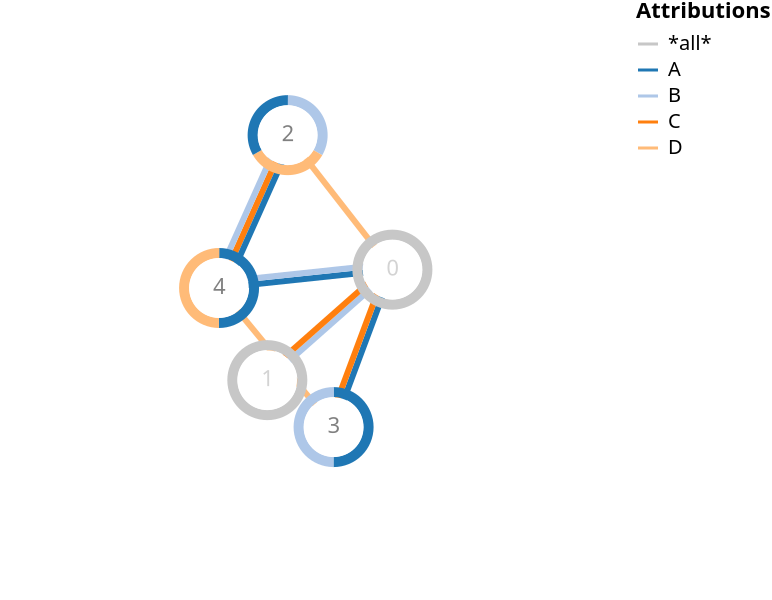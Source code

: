 {
   "$schema": "https://vega.github.io/schema/vega/v5.json",
   "description": "A node-link diagram with force-directed and attributions as arc-segments, multilines.",
   "width": 300,
   "height": 300,
   "padding": 0,
   "signals": [
      {
         "name": "cx",
         "update": "width / 2"
      },
      {
         "name": "cy",
         "update": "height / 2"
      },
      {
         "name": "innerRadius",
         "value": 15
      },
      {
         "name": "bandWidth",
         "value": 5
      },
      {
         "name": "nodeCharge",
         "value": -80
      },
      {
         "name": "linkDistance",
         "value": 80
      },
      {
         "name": "lineWidth",
         "value": 3
      },
      {
         "name": "static",
         "value": true,
         "bind": {
            "input": "checkbox"
         }
      },
      {
         "description": "State variable for active node fix status.",
         "name": "fix",
         "value": false,
         "on": [
            {
               "events": "symbol:mouseout[!event.buttons], window:mouseup",
               "update": "false"
            },
            {
               "events": "symbol:mouseover",
               "update": "fix || true"
            },
            {
               "events": "[symbol:mousedown, window:mouseup] > window:mousemove!",
               "update": "xy()",
               "force": true
            }
         ]
      },
      {
         "description": "Graph node most recently interacted with.",
         "name": "node",
         "value": null,
         "on": [
            {
               "events": "symbol:mouseover",
               "update": "fix === true ? item() : node"
            }
         ]
      },
      {
         "description": "Flag to restart Force simulation upon data changes.",
         "name": "restart",
         "value": false,
         "on": [
            {
               "events": {
                  "signal": "fix"
               },
               "update": "fix && fix.length"
            }
         ]
      }
   ],
   "scales": [
      {
         "name": "color",
         "type": "ordinal",
         "range": [
            "#c7c7c7",
            "#1f77b4",
            "#aec7e8",
            "#ff7f0e",
            "#ffbb78",
            "#2ca02c",
            "#98df8a",
            "#d62728",
            "#ff9896",
            "#9467bd",
            "#c5b0d5",
            "#8c564b",
            "#c49c94",
            "#e377c2",
            "#f7b6d2",
            "#bcbd22",
            "#dbdb8d",
            "#17becf",
            "#9edae5"
         ],
         "domain": {
            "sort": {
               "order": "ascending"
            },
            "fields": [
               {
                  "data": "node-attributions",
                  "field": "attribution"
               },
               {
                  "data": "link-attributions",
                  "field": "attribution"
               }
            ]
         }
      }
   ],
   "legends": [
      {
         "title": "Attributions",
         "stroke": "color",
         "symbolType": "stroke"
      }
   ],
   "marks": [
      {
         "name": "nodes",
         "type": "symbol",
         "zindex": 1,
         "from": {
            "data": "node-data"
         },
         "on": [
            {
               "trigger": "fix",
               "modify": "node",
               "values": "fix === true ? {fx: node.x, fy: node.y} : {fx: fix[0], fy: fix[1]}"
            },
            {
               "trigger": "!fix",
               "modify": "node",
               "values": "{fx: null, fy: null}"
            }
         ],
         "encode": {
            "enter": {
               "fill": {
                  "value": "white"
               },
               "size": {
                  "signal": "2 * (innerRadius+bandWidth+1) * (innerRadius+bandWidth+1)"
               }
            },
            "update": {
               "cursor": {
                  "value": "pointer"
               }
            }
         },
         "transform": [
            {
               "type": "force",
               "iterations": 300,
               "restart": {
                  "signal": "restart"
               },
               "static": {
                  "signal": "static"
               },
               "signal": "force",
               "forces": [
                  {
                     "force": "center",
                     "x": {
                        "signal": "cx"
                     },
                     "y": {
                        "signal": "cy"
                     }
                  },
                  {
                     "force": "collide",
                     "radius": {
                        "signal": "innerRadius+bandWidth"
                     }
                  },
                  {
                     "force": "nbody",
                     "strength": {
                        "signal": "nodeCharge"
                     }
                  },
                  {
                     "force": "link",
                     "links": "link-data",
                     "distance": {
                        "signal": "linkDistance"
                     }
                  }
               ]
            }
         ]
      },
      {
         "name": "links",
         "type": "group",
         "zindex": 0,
         "from": {
            "facet": {
               "data": "link-data",
               "name": "link-facets",
               "groupby": "id"
            }
         },
         "data": [
            {
               "name": "linky-data",
               "source": "link-facets",
               "transform": [
                  {
                     "type": "flatten",
                     "fields": [
                        "attribution"
                     ],
                     "index": "_idx"
                  },
                  {
                     "type": "formula",
                     "as": "weight",
                     "expr": "1"
                  },
                  {
                     "type": "formula",
                     "as": "slot",
                     "expr": "if(datum._idx%2==0, datum._idx/2, -(datum._idx+1)/2)"
                  },
                  {
                     "type": "formula",
                     "as": "idx",
                     "expr": "datum.source.x-datum.target.x"
                  },
                  {
                     "type": "formula",
                     "as": "idy",
                     "expr": "datum.source.y-datum.target.y"
                  },
                  {
                     "type": "formula",
                     "as": "length",
                     "expr": "sqrt(pow(datum.idx, 2) + pow(datum.idy, 2))"
                  },
                  {
                     "type": "formula",
                     "as": "Ax",
                     "expr": "-datum.idy/datum.length"
                  },
                  {
                     "type": "formula",
                     "as": "Ay",
                     "expr": "datum.idx/datum.length"
                  },
                  {
                     "type": "formula",
                     "as": "nx",
                     "expr": "datum.source.x + datum.slot * lineWidth * datum.Ax"
                  },
                  {
                     "type": "formula",
                     "as": "nx2",
                     "expr": "datum.target.x + datum.slot * lineWidth * datum.Ax"
                  },
                  {
                     "type": "formula",
                     "as": "ny",
                     "expr": "datum.source.y + datum.slot * lineWidth * datum.Ay"
                  },
                  {
                     "type": "formula",
                     "as": "ny2",
                     "expr": "datum.target.y + datum.slot * lineWidth * datum.Ay"
                  }
               ]
            }
         ],
         "marks": [
            {
               "type": "rule",
               "name": "lines",
               "from": {
                  "data": "linky-data"
               },
               "encode": {
                  "enter": {
                     "stroke": {
                        "scale": "color",
                        "field": "attribution"
                     },
                     "strokeWidth": {
                        "signal": "lineWidth"
                     }
                  },
                  "update": {
                     "x": {
                        "field": "nx"
                     },
                     "y": {
                        "field": "ny"
                     },
                     "x2": {
                        "field": "nx2"
                     },
                     "y2": {
                        "field": "ny2"
                     }
                  }
               }
            }
         ]
      },
      {
         "name": "nodeHalos",
         "type": "group",
         "from": {
            "facet": {
               "data": "node-attributions",
               "name": "node-facets",
               "groupby": "id"
            }
         },
         "data": [
            {
               "name": "attribution-arcs",
               "source": "node-facets",
               "transform": [
                  {
                     "type": "pie",
                     "field": "weight",
                     "startAngle": 0,
                     "endAngle": 6.29,
                     "sort": true
                  },
                  {
                     "type": "lookup",
                     "from": "nodes",
                     "key": "datum.id",
                     "fields": [
                        "id"
                     ],
                     "values": [
                        "x",
                        "y"
                     ]
                  }
               ]
            }
         ],
         "marks": [
            {
               "type": "arc",
               "from": {
                  "data": "attribution-arcs"
               },
               "encode": {
                  "enter": {
                     "fill": {
                        "scale": "color",
                        "field": "attribution"
                     },
                     "startAngle": {
                        "field": "startAngle"
                     },
                     "endAngle": {
                        "field": "endAngle"
                     },
                     "innerRadius": {
                        "signal": "innerRadius"
                     },
                     "outerRadius": {
                        "signal": "innerRadius+bandWidth"
                     }
                  },
                  "update": {
                     "x": {
                        "field": "x"
                     },
                     "y": {
                        "field": "y"
                     }
                  }
               }
            }
         ]
      },
      {
         "type": "text",
         "name": "labels",
         "zindex": 2,
         "interactive": false,
         "from": {
            "data": "nodes"
         },
         "encode": {
            "enter": {
               "text": {
                  "field": "datum.label"
               },
               "align": {
                  "value": "center"
               },
               "baseline": {
                  "value": "middle"
               }
            },
            "update": {
               "x": {
                  "field": "x"
               },
               "y": {
                  "field": "y"
               },
               "fill": [
                  {
                     "test": "indexof(datum.datum.attribution, '*all*')>=0",
                     "value": "lightgray"
                  },
                  {
                     "value": "gray"
                  }
               ]
            }
         }
      }
   ],
   "data": [
      {
         "name": "node-data",
         "values": [
            {
               "attribution": [
                  "*all*"
               ],
               "label": 0,
               "id": 0
            },
            {
               "attribution": [
                  "*all*"
               ],
               "label": 1,
               "id": 1
            },
            {
               "attribution": [
                  "B",
                  "D",
                  "A"
               ],
               "label": 2,
               "id": 2
            },
            {
               "attribution": [
                  "A",
                  "B"
               ],
               "label": 3,
               "id": 3
            },
            {
               "attribution": [
                  "A",
                  "D"
               ],
               "label": 4,
               "id": 4
            }
         ]
      },
      {
         "name": "link-data",
         "values": [
            {
               "attribution": [
                  "B",
                  "C"
               ],
               "source": 0,
               "target": 1
            },
            {
               "attribution": [
                  "D"
               ],
               "source": 0,
               "target": 2
            },
            {
               "attribution": [
                  "A",
                  "C"
               ],
               "source": 0,
               "target": 3
            },
            {
               "attribution": [
                  "A",
                  "B"
               ],
               "source": 0,
               "target": 4
            },
            {
               "attribution": [
                  "C",
                  "B",
                  "A"
               ],
               "source": 2,
               "target": 4
            },
            {
               "attribution": [
                  "D"
               ],
               "source": 3,
               "target": 4
            }
         ]
      },
      {
         "name": "node-attributions",
         "source": "node-data",
         "transform": [
            {
               "type": "flatten",
               "fields": [
                  "attribution"
               ]
            },
            {
               "type": "formula",
               "as": "weight",
               "expr": "1"
            }
         ]
      },
      {
         "name": "link-attributions",
         "source": "link-data",
         "transform": [
            {
               "type": "flatten",
               "fields": [
                  "attribution"
               ],
               "index": "_idx"
            }
         ]
      }
   ]
}